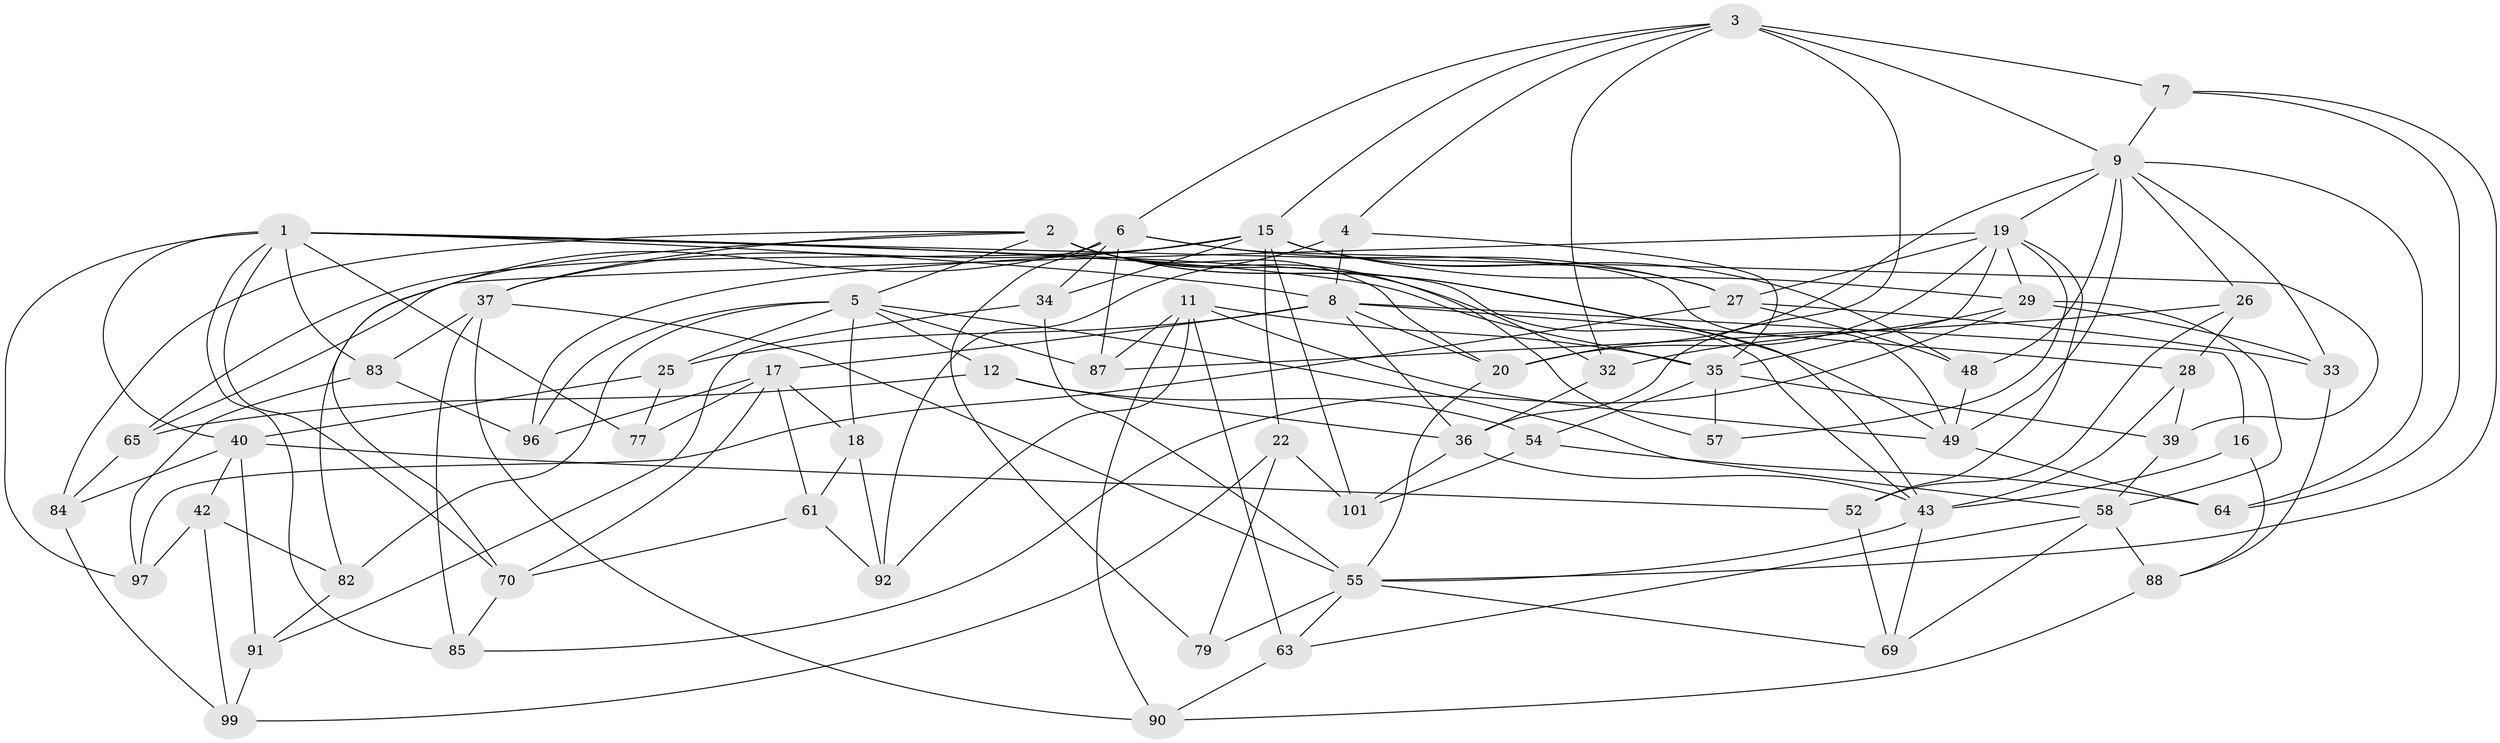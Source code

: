 // original degree distribution, {4: 1.0}
// Generated by graph-tools (version 1.1) at 2025/20/03/04/25 18:20:50]
// undirected, 61 vertices, 155 edges
graph export_dot {
graph [start="1"]
  node [color=gray90,style=filled];
  1 [super="+60+72+95"];
  2 [super="+14"];
  3 [super="+59"];
  4;
  5 [super="+38+56"];
  6 [super="+47+30"];
  7;
  8 [super="+93+46"];
  9 [super="+10"];
  11 [super="+13"];
  12;
  15 [super="+44+73+78"];
  16;
  17 [super="+51"];
  18;
  19 [super="+24+23"];
  20 [super="+71"];
  22;
  25;
  26;
  27 [super="+41"];
  28;
  29 [super="+80"];
  32;
  33;
  34;
  35 [super="+102+75"];
  36 [super="+45"];
  37 [super="+76"];
  39;
  40 [super="+98"];
  42;
  43 [super="+50"];
  48;
  49 [super="+74"];
  52;
  54;
  55 [super="+86+62"];
  57;
  58 [super="+67"];
  61;
  63;
  64;
  65;
  69;
  70 [super="+94"];
  77;
  79;
  82;
  83;
  84;
  85;
  87;
  88;
  90;
  91;
  92;
  96;
  97;
  99;
  101;
  1 -- 40;
  1 -- 83;
  1 -- 85;
  1 -- 70 [weight=2];
  1 -- 8;
  1 -- 77 [weight=2];
  1 -- 39;
  1 -- 97;
  1 -- 35;
  1 -- 43;
  2 -- 20 [weight=2];
  2 -- 49;
  2 -- 32;
  2 -- 5;
  2 -- 37;
  2 -- 70;
  2 -- 43;
  2 -- 84;
  2 -- 57;
  3 -- 7;
  3 -- 6;
  3 -- 15;
  3 -- 32;
  3 -- 36;
  3 -- 4;
  3 -- 9 [weight=2];
  4 -- 35;
  4 -- 92;
  4 -- 8;
  5 -- 25;
  5 -- 82;
  5 -- 18;
  5 -- 12;
  5 -- 87;
  5 -- 96;
  5 -- 58;
  6 -- 79 [weight=2];
  6 -- 49;
  6 -- 34;
  6 -- 87;
  6 -- 82;
  6 -- 27;
  7 -- 64;
  7 -- 55;
  7 -- 9;
  8 -- 36;
  8 -- 25;
  8 -- 28;
  8 -- 16;
  8 -- 17;
  8 -- 20;
  9 -- 64;
  9 -- 19;
  9 -- 33;
  9 -- 48;
  9 -- 49;
  9 -- 20;
  9 -- 26;
  11 -- 87;
  11 -- 63;
  11 -- 35;
  11 -- 49;
  11 -- 90;
  11 -- 92;
  12 -- 65;
  12 -- 54;
  12 -- 36;
  15 -- 48;
  15 -- 65;
  15 -- 29;
  15 -- 96;
  15 -- 34;
  15 -- 101;
  15 -- 37;
  15 -- 22;
  15 -- 27;
  16 -- 43 [weight=2];
  16 -- 88;
  17 -- 77;
  17 -- 70;
  17 -- 96;
  17 -- 18;
  17 -- 61;
  18 -- 61;
  18 -- 92;
  19 -- 20;
  19 -- 27;
  19 -- 65;
  19 -- 52;
  19 -- 57;
  19 -- 29;
  19 -- 35;
  20 -- 55;
  22 -- 101;
  22 -- 79;
  22 -- 99;
  25 -- 77;
  25 -- 40;
  26 -- 28;
  26 -- 87;
  26 -- 52;
  27 -- 33;
  27 -- 48;
  27 -- 97;
  28 -- 39;
  28 -- 43;
  29 -- 32;
  29 -- 33;
  29 -- 85;
  29 -- 58;
  32 -- 36;
  33 -- 88;
  34 -- 91;
  34 -- 55;
  35 -- 39;
  35 -- 57 [weight=2];
  35 -- 54;
  36 -- 101;
  36 -- 43;
  37 -- 85;
  37 -- 90;
  37 -- 83;
  37 -- 55;
  39 -- 58;
  40 -- 84;
  40 -- 91;
  40 -- 42;
  40 -- 52;
  42 -- 82;
  42 -- 97;
  42 -- 99;
  43 -- 69;
  43 -- 55;
  48 -- 49;
  49 -- 64;
  52 -- 69;
  54 -- 101;
  54 -- 64;
  55 -- 69;
  55 -- 79;
  55 -- 63;
  58 -- 69;
  58 -- 63;
  58 -- 88;
  61 -- 70;
  61 -- 92;
  63 -- 90;
  65 -- 84;
  70 -- 85;
  82 -- 91;
  83 -- 96;
  83 -- 97;
  84 -- 99;
  88 -- 90;
  91 -- 99;
}
